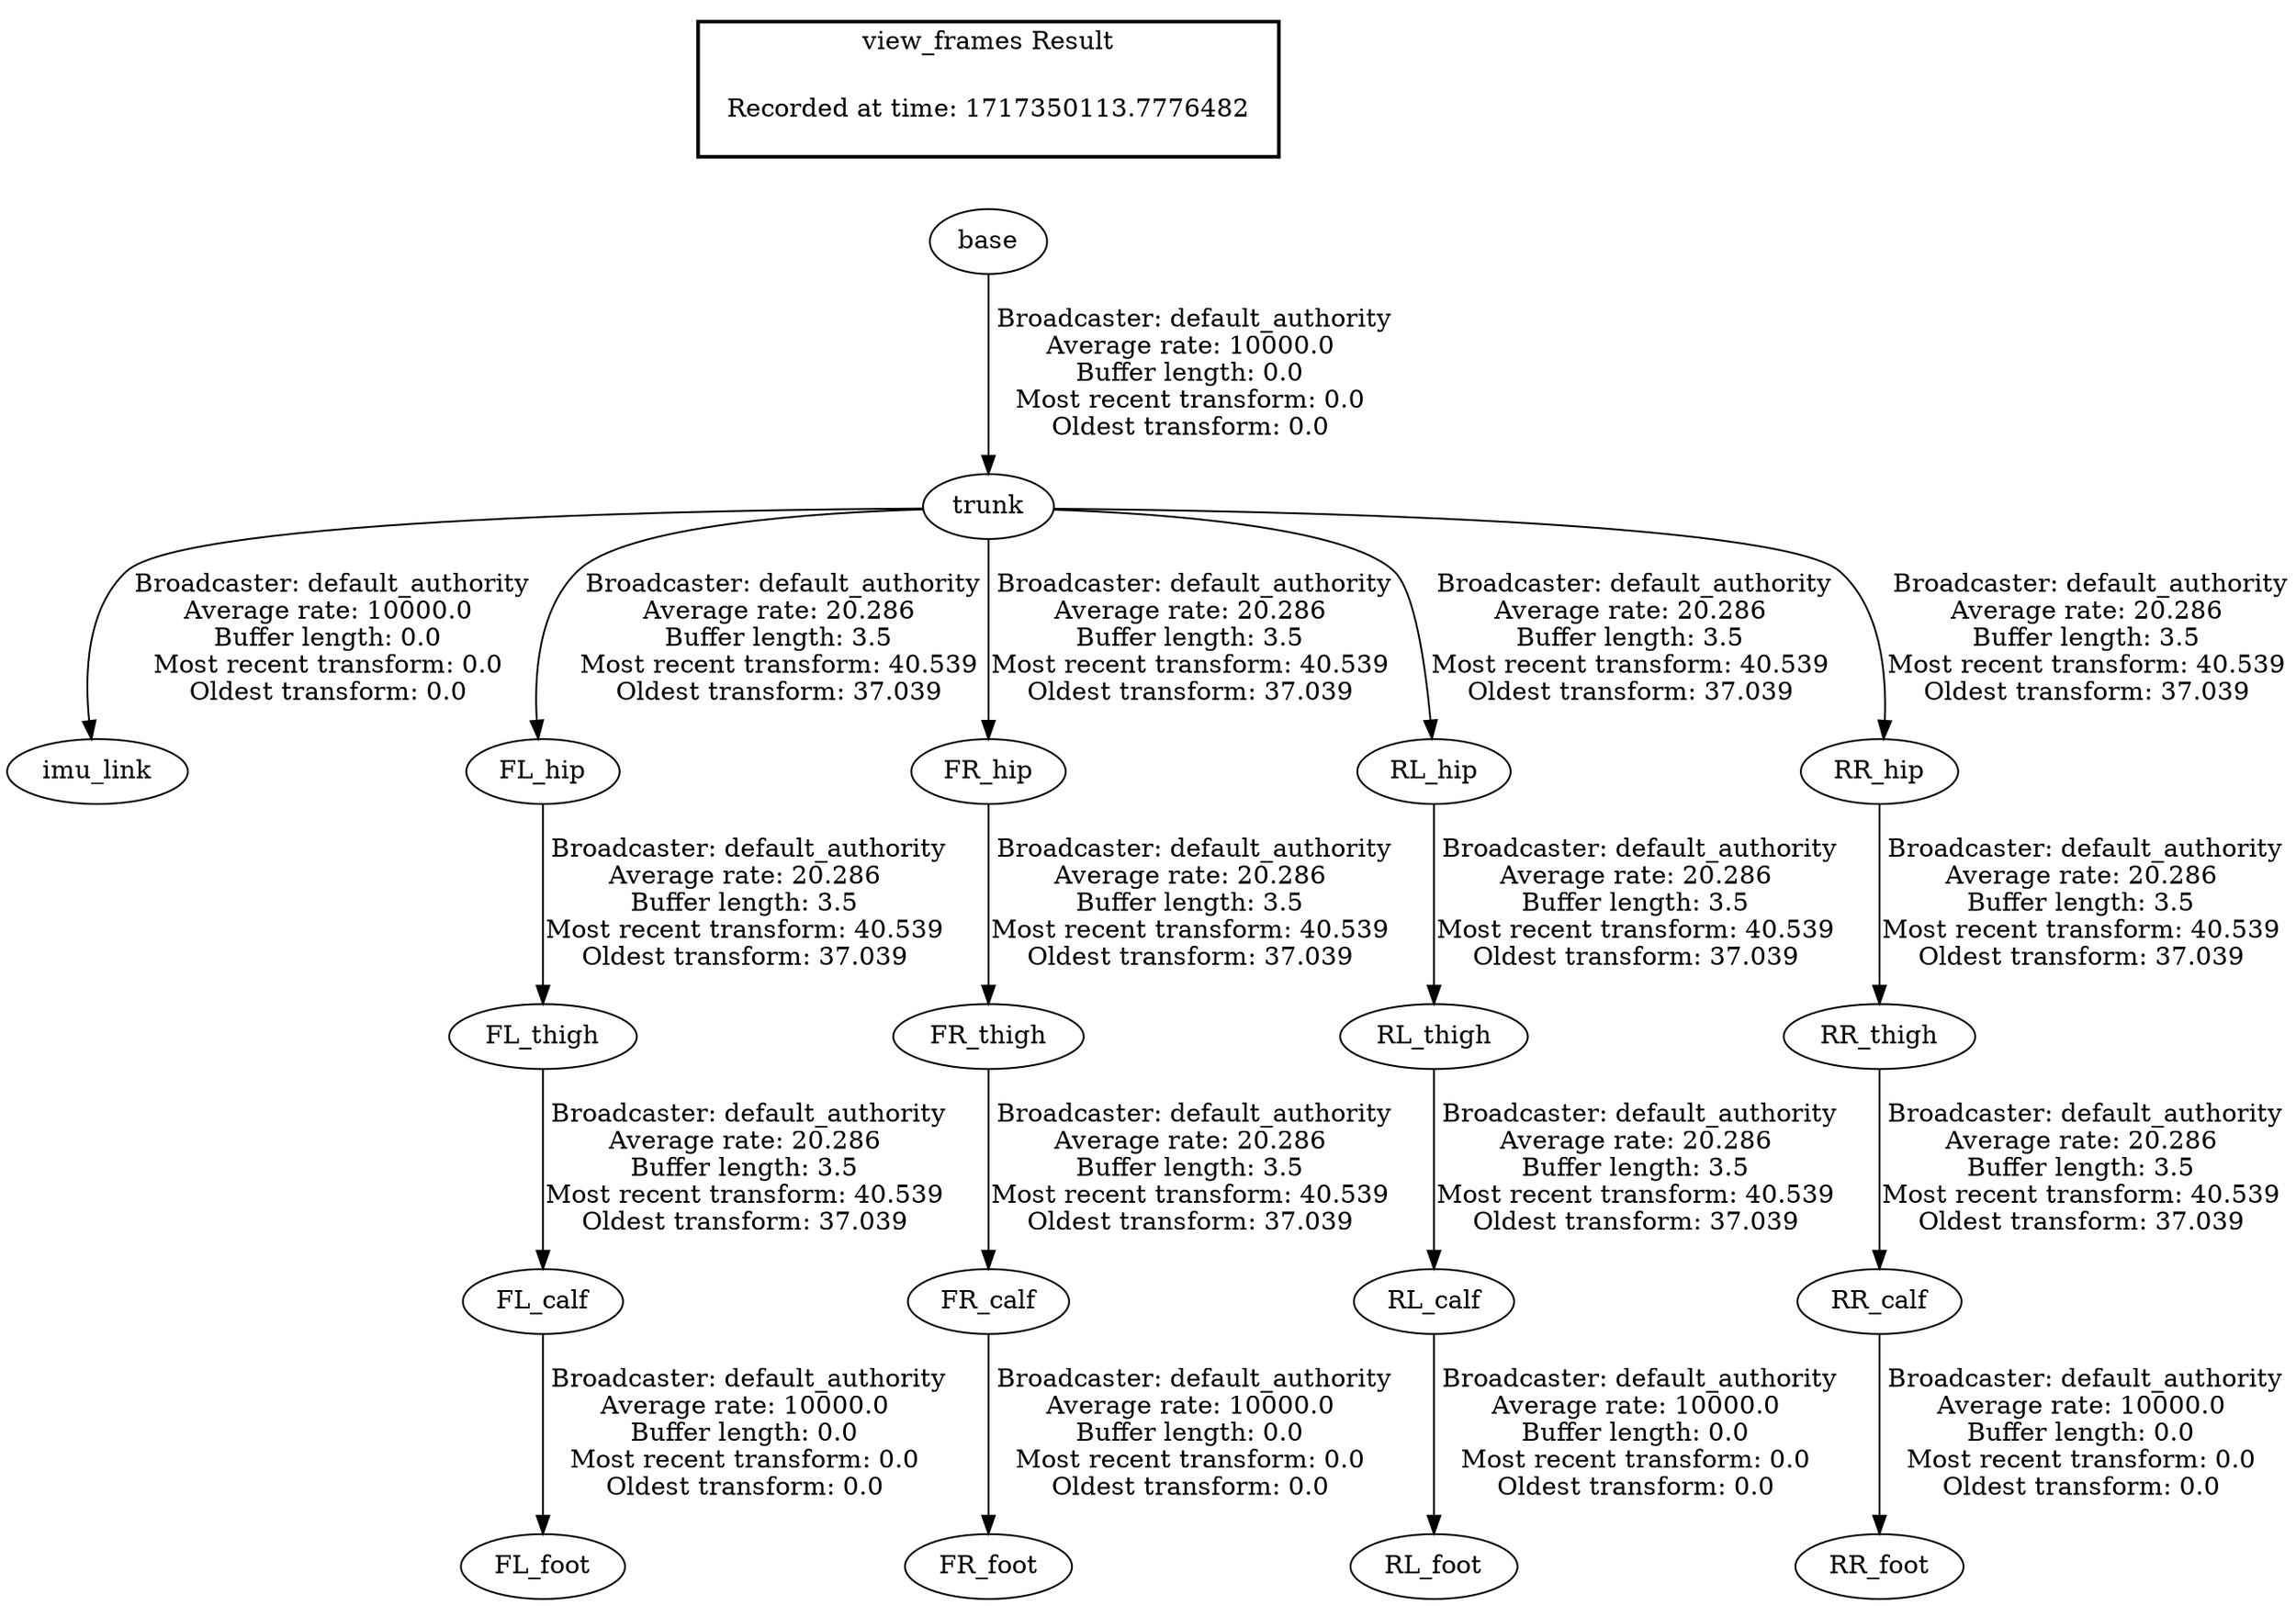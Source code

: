 digraph G {
"FL_calf" -> "FL_foot"[label=" Broadcaster: default_authority\nAverage rate: 10000.0\nBuffer length: 0.0\nMost recent transform: 0.0\nOldest transform: 0.0\n"];
"FL_thigh" -> "FL_calf"[label=" Broadcaster: default_authority\nAverage rate: 20.286\nBuffer length: 3.5\nMost recent transform: 40.539\nOldest transform: 37.039\n"];
"FR_calf" -> "FR_foot"[label=" Broadcaster: default_authority\nAverage rate: 10000.0\nBuffer length: 0.0\nMost recent transform: 0.0\nOldest transform: 0.0\n"];
"FR_thigh" -> "FR_calf"[label=" Broadcaster: default_authority\nAverage rate: 20.286\nBuffer length: 3.5\nMost recent transform: 40.539\nOldest transform: 37.039\n"];
"RL_calf" -> "RL_foot"[label=" Broadcaster: default_authority\nAverage rate: 10000.0\nBuffer length: 0.0\nMost recent transform: 0.0\nOldest transform: 0.0\n"];
"RL_thigh" -> "RL_calf"[label=" Broadcaster: default_authority\nAverage rate: 20.286\nBuffer length: 3.5\nMost recent transform: 40.539\nOldest transform: 37.039\n"];
"RR_calf" -> "RR_foot"[label=" Broadcaster: default_authority\nAverage rate: 10000.0\nBuffer length: 0.0\nMost recent transform: 0.0\nOldest transform: 0.0\n"];
"RR_thigh" -> "RR_calf"[label=" Broadcaster: default_authority\nAverage rate: 20.286\nBuffer length: 3.5\nMost recent transform: 40.539\nOldest transform: 37.039\n"];
"base" -> "trunk"[label=" Broadcaster: default_authority\nAverage rate: 10000.0\nBuffer length: 0.0\nMost recent transform: 0.0\nOldest transform: 0.0\n"];
"trunk" -> "imu_link"[label=" Broadcaster: default_authority\nAverage rate: 10000.0\nBuffer length: 0.0\nMost recent transform: 0.0\nOldest transform: 0.0\n"];
"FL_hip" -> "FL_thigh"[label=" Broadcaster: default_authority\nAverage rate: 20.286\nBuffer length: 3.5\nMost recent transform: 40.539\nOldest transform: 37.039\n"];
"trunk" -> "FL_hip"[label=" Broadcaster: default_authority\nAverage rate: 20.286\nBuffer length: 3.5\nMost recent transform: 40.539\nOldest transform: 37.039\n"];
"FR_hip" -> "FR_thigh"[label=" Broadcaster: default_authority\nAverage rate: 20.286\nBuffer length: 3.5\nMost recent transform: 40.539\nOldest transform: 37.039\n"];
"trunk" -> "FR_hip"[label=" Broadcaster: default_authority\nAverage rate: 20.286\nBuffer length: 3.5\nMost recent transform: 40.539\nOldest transform: 37.039\n"];
"RL_hip" -> "RL_thigh"[label=" Broadcaster: default_authority\nAverage rate: 20.286\nBuffer length: 3.5\nMost recent transform: 40.539\nOldest transform: 37.039\n"];
"trunk" -> "RL_hip"[label=" Broadcaster: default_authority\nAverage rate: 20.286\nBuffer length: 3.5\nMost recent transform: 40.539\nOldest transform: 37.039\n"];
"RR_hip" -> "RR_thigh"[label=" Broadcaster: default_authority\nAverage rate: 20.286\nBuffer length: 3.5\nMost recent transform: 40.539\nOldest transform: 37.039\n"];
"trunk" -> "RR_hip"[label=" Broadcaster: default_authority\nAverage rate: 20.286\nBuffer length: 3.5\nMost recent transform: 40.539\nOldest transform: 37.039\n"];
edge [style=invis];
 subgraph cluster_legend { style=bold; color=black; label ="view_frames Result";
"Recorded at time: 1717350113.7776482"[ shape=plaintext ] ;
}->"base";
}